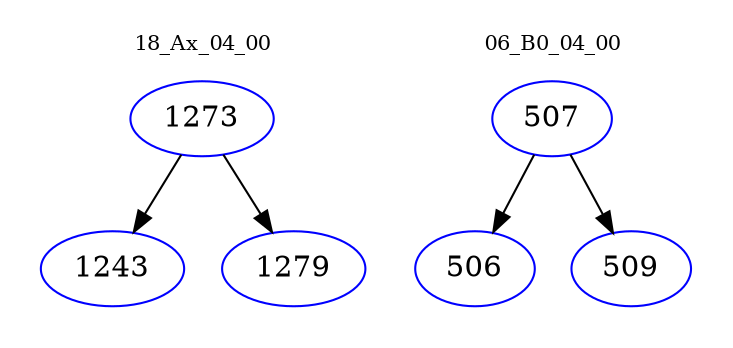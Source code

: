 digraph{
subgraph cluster_0 {
color = white
label = "18_Ax_04_00";
fontsize=10;
T0_1273 [label="1273", color="blue"]
T0_1273 -> T0_1243 [color="black"]
T0_1243 [label="1243", color="blue"]
T0_1273 -> T0_1279 [color="black"]
T0_1279 [label="1279", color="blue"]
}
subgraph cluster_1 {
color = white
label = "06_B0_04_00";
fontsize=10;
T1_507 [label="507", color="blue"]
T1_507 -> T1_506 [color="black"]
T1_506 [label="506", color="blue"]
T1_507 -> T1_509 [color="black"]
T1_509 [label="509", color="blue"]
}
}
